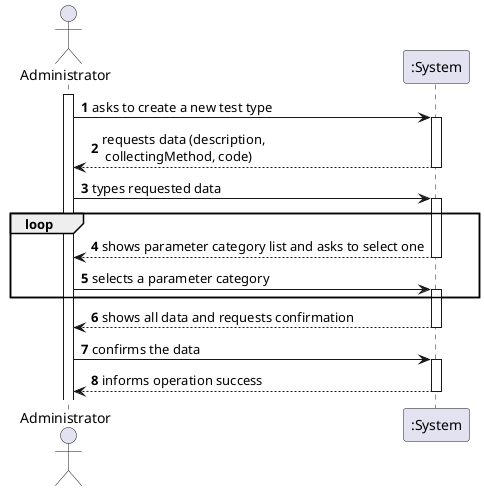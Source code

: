 @startuml
'https://plantuml.com/sequence-diagram

autonumber

actor "Administrator" as A
participant ":System" as S
activate A

A -> S: asks to create a new test type
activate S
S --> A: requests data (description, \n collectingMethod, code)
deactivate S

A -> S: types requested data
activate S

loop
S --> A: shows parameter category list and asks to select one
deactivate S
A -> S: selects a parameter category
activate S
end
S --> A: shows all data and requests confirmation
deactivate S


A -> S: confirms the data
activate S
S --> A: informs operation success
deactivate S


@enduml